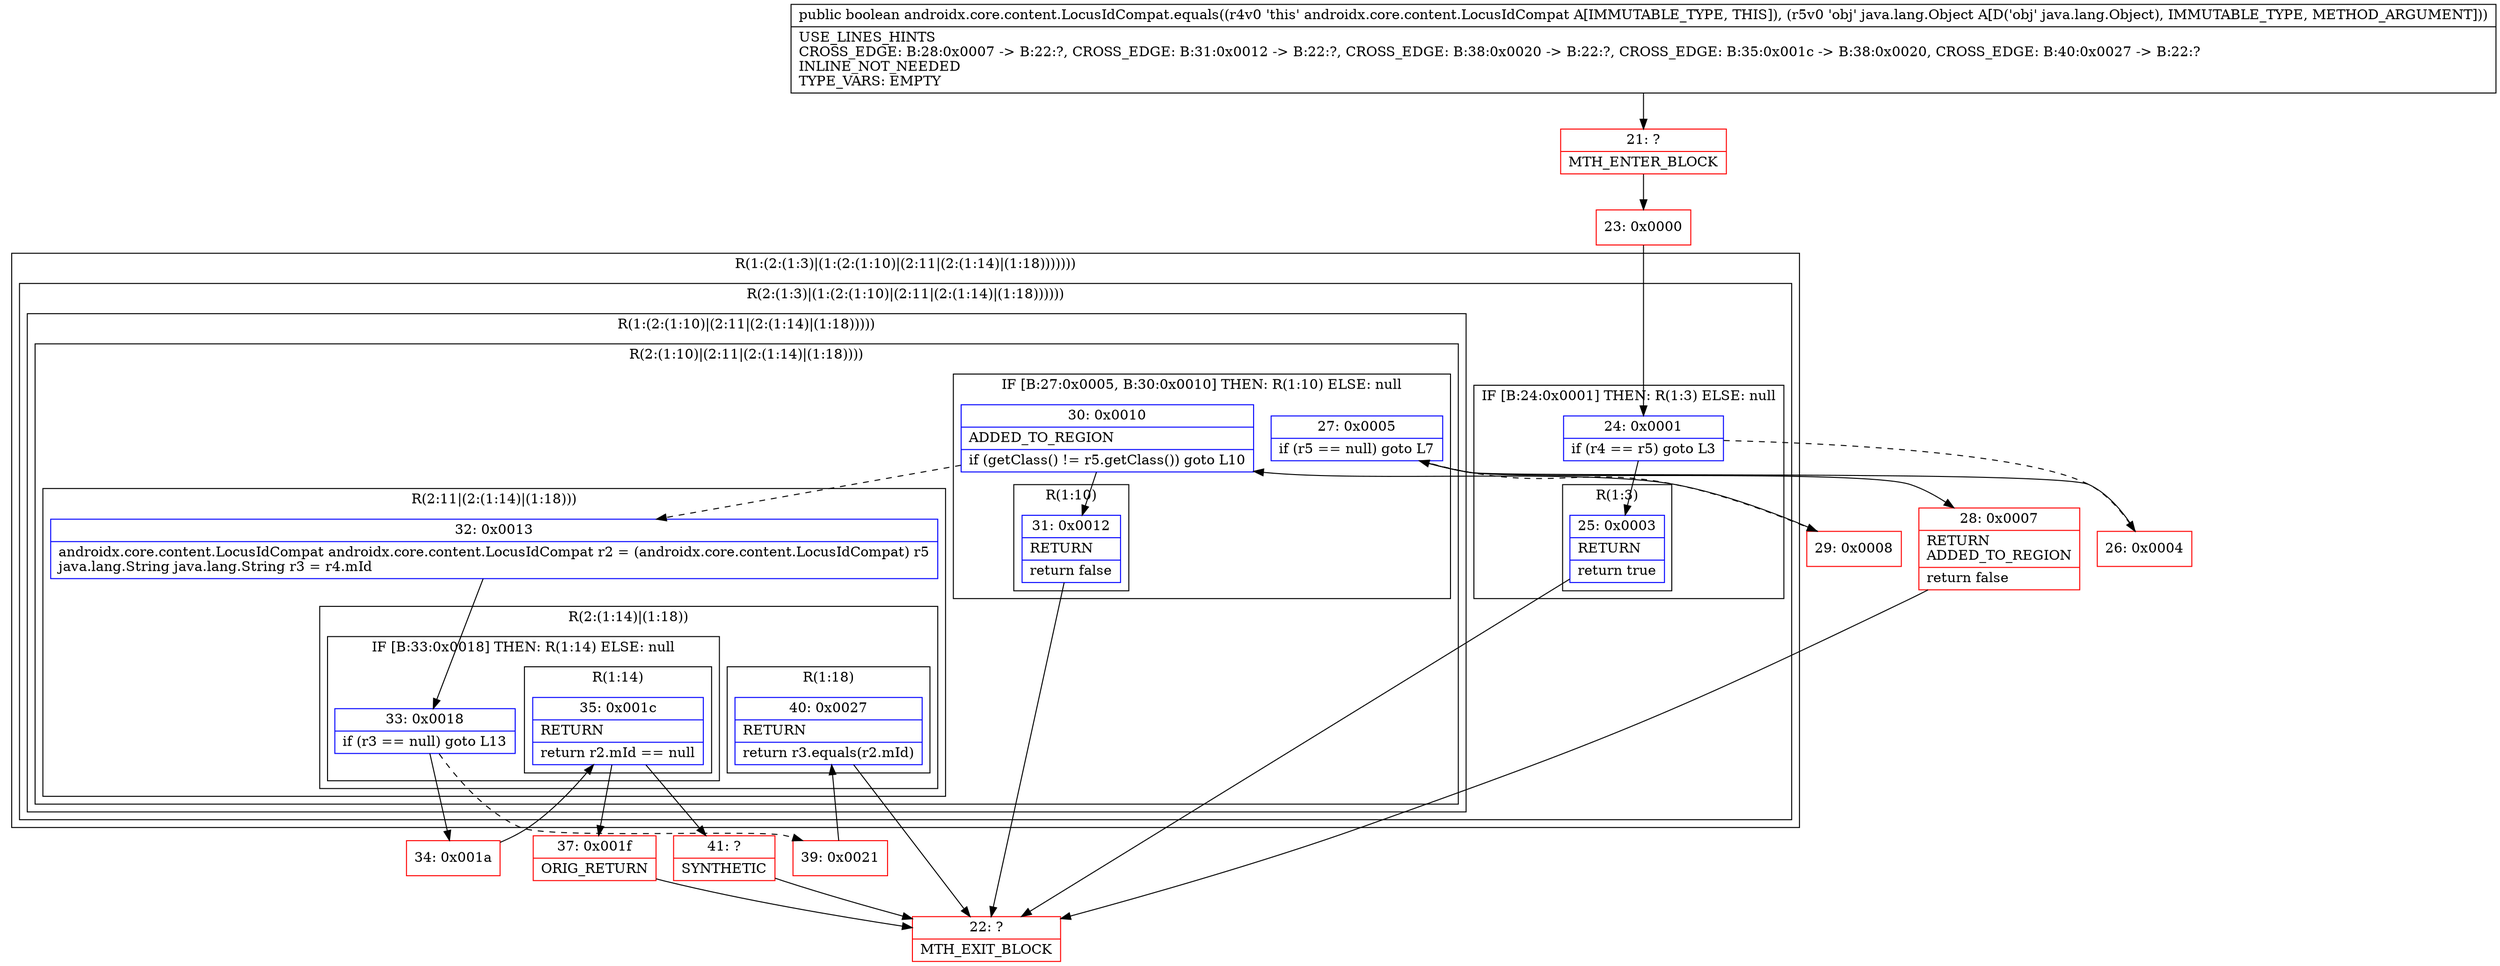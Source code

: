 digraph "CFG forandroidx.core.content.LocusIdCompat.equals(Ljava\/lang\/Object;)Z" {
subgraph cluster_Region_1300583709 {
label = "R(1:(2:(1:3)|(1:(2:(1:10)|(2:11|(2:(1:14)|(1:18)))))))";
node [shape=record,color=blue];
subgraph cluster_Region_273530152 {
label = "R(2:(1:3)|(1:(2:(1:10)|(2:11|(2:(1:14)|(1:18))))))";
node [shape=record,color=blue];
subgraph cluster_IfRegion_2134316001 {
label = "IF [B:24:0x0001] THEN: R(1:3) ELSE: null";
node [shape=record,color=blue];
Node_24 [shape=record,label="{24\:\ 0x0001|if (r4 == r5) goto L3\l}"];
subgraph cluster_Region_2014006567 {
label = "R(1:3)";
node [shape=record,color=blue];
Node_25 [shape=record,label="{25\:\ 0x0003|RETURN\l|return true\l}"];
}
}
subgraph cluster_Region_524407430 {
label = "R(1:(2:(1:10)|(2:11|(2:(1:14)|(1:18)))))";
node [shape=record,color=blue];
subgraph cluster_Region_1654163643 {
label = "R(2:(1:10)|(2:11|(2:(1:14)|(1:18))))";
node [shape=record,color=blue];
subgraph cluster_IfRegion_636958482 {
label = "IF [B:27:0x0005, B:30:0x0010] THEN: R(1:10) ELSE: null";
node [shape=record,color=blue];
Node_27 [shape=record,label="{27\:\ 0x0005|if (r5 == null) goto L7\l}"];
Node_30 [shape=record,label="{30\:\ 0x0010|ADDED_TO_REGION\l|if (getClass() != r5.getClass()) goto L10\l}"];
subgraph cluster_Region_129447166 {
label = "R(1:10)";
node [shape=record,color=blue];
Node_31 [shape=record,label="{31\:\ 0x0012|RETURN\l|return false\l}"];
}
}
subgraph cluster_Region_949226199 {
label = "R(2:11|(2:(1:14)|(1:18)))";
node [shape=record,color=blue];
Node_32 [shape=record,label="{32\:\ 0x0013|androidx.core.content.LocusIdCompat androidx.core.content.LocusIdCompat r2 = (androidx.core.content.LocusIdCompat) r5\ljava.lang.String java.lang.String r3 = r4.mId\l}"];
subgraph cluster_Region_376640364 {
label = "R(2:(1:14)|(1:18))";
node [shape=record,color=blue];
subgraph cluster_IfRegion_1703334060 {
label = "IF [B:33:0x0018] THEN: R(1:14) ELSE: null";
node [shape=record,color=blue];
Node_33 [shape=record,label="{33\:\ 0x0018|if (r3 == null) goto L13\l}"];
subgraph cluster_Region_1007078295 {
label = "R(1:14)";
node [shape=record,color=blue];
Node_35 [shape=record,label="{35\:\ 0x001c|RETURN\l|return r2.mId == null\l}"];
}
}
subgraph cluster_Region_190513422 {
label = "R(1:18)";
node [shape=record,color=blue];
Node_40 [shape=record,label="{40\:\ 0x0027|RETURN\l|return r3.equals(r2.mId)\l}"];
}
}
}
}
}
}
}
Node_21 [shape=record,color=red,label="{21\:\ ?|MTH_ENTER_BLOCK\l}"];
Node_23 [shape=record,color=red,label="{23\:\ 0x0000}"];
Node_22 [shape=record,color=red,label="{22\:\ ?|MTH_EXIT_BLOCK\l}"];
Node_26 [shape=record,color=red,label="{26\:\ 0x0004}"];
Node_28 [shape=record,color=red,label="{28\:\ 0x0007|RETURN\lADDED_TO_REGION\l|return false\l}"];
Node_29 [shape=record,color=red,label="{29\:\ 0x0008}"];
Node_34 [shape=record,color=red,label="{34\:\ 0x001a}"];
Node_37 [shape=record,color=red,label="{37\:\ 0x001f|ORIG_RETURN\l}"];
Node_41 [shape=record,color=red,label="{41\:\ ?|SYNTHETIC\l}"];
Node_39 [shape=record,color=red,label="{39\:\ 0x0021}"];
MethodNode[shape=record,label="{public boolean androidx.core.content.LocusIdCompat.equals((r4v0 'this' androidx.core.content.LocusIdCompat A[IMMUTABLE_TYPE, THIS]), (r5v0 'obj' java.lang.Object A[D('obj' java.lang.Object), IMMUTABLE_TYPE, METHOD_ARGUMENT]))  | USE_LINES_HINTS\lCROSS_EDGE: B:28:0x0007 \-\> B:22:?, CROSS_EDGE: B:31:0x0012 \-\> B:22:?, CROSS_EDGE: B:38:0x0020 \-\> B:22:?, CROSS_EDGE: B:35:0x001c \-\> B:38:0x0020, CROSS_EDGE: B:40:0x0027 \-\> B:22:?\lINLINE_NOT_NEEDED\lTYPE_VARS: EMPTY\l}"];
MethodNode -> Node_21;Node_24 -> Node_25;
Node_24 -> Node_26[style=dashed];
Node_25 -> Node_22;
Node_27 -> Node_28;
Node_27 -> Node_29[style=dashed];
Node_30 -> Node_31;
Node_30 -> Node_32[style=dashed];
Node_31 -> Node_22;
Node_32 -> Node_33;
Node_33 -> Node_34;
Node_33 -> Node_39[style=dashed];
Node_35 -> Node_37;
Node_35 -> Node_41;
Node_40 -> Node_22;
Node_21 -> Node_23;
Node_23 -> Node_24;
Node_26 -> Node_27;
Node_28 -> Node_22;
Node_29 -> Node_30;
Node_34 -> Node_35;
Node_37 -> Node_22;
Node_41 -> Node_22;
Node_39 -> Node_40;
}

